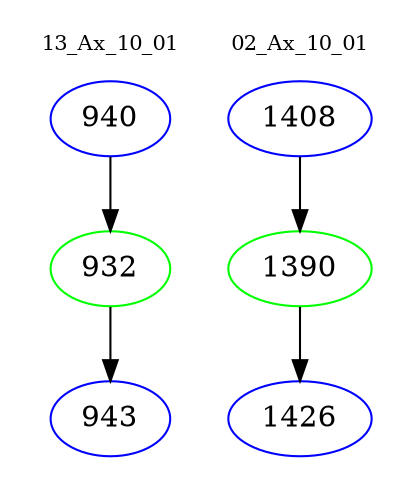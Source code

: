 digraph{
subgraph cluster_0 {
color = white
label = "13_Ax_10_01";
fontsize=10;
T0_940 [label="940", color="blue"]
T0_940 -> T0_932 [color="black"]
T0_932 [label="932", color="green"]
T0_932 -> T0_943 [color="black"]
T0_943 [label="943", color="blue"]
}
subgraph cluster_1 {
color = white
label = "02_Ax_10_01";
fontsize=10;
T1_1408 [label="1408", color="blue"]
T1_1408 -> T1_1390 [color="black"]
T1_1390 [label="1390", color="green"]
T1_1390 -> T1_1426 [color="black"]
T1_1426 [label="1426", color="blue"]
}
}
